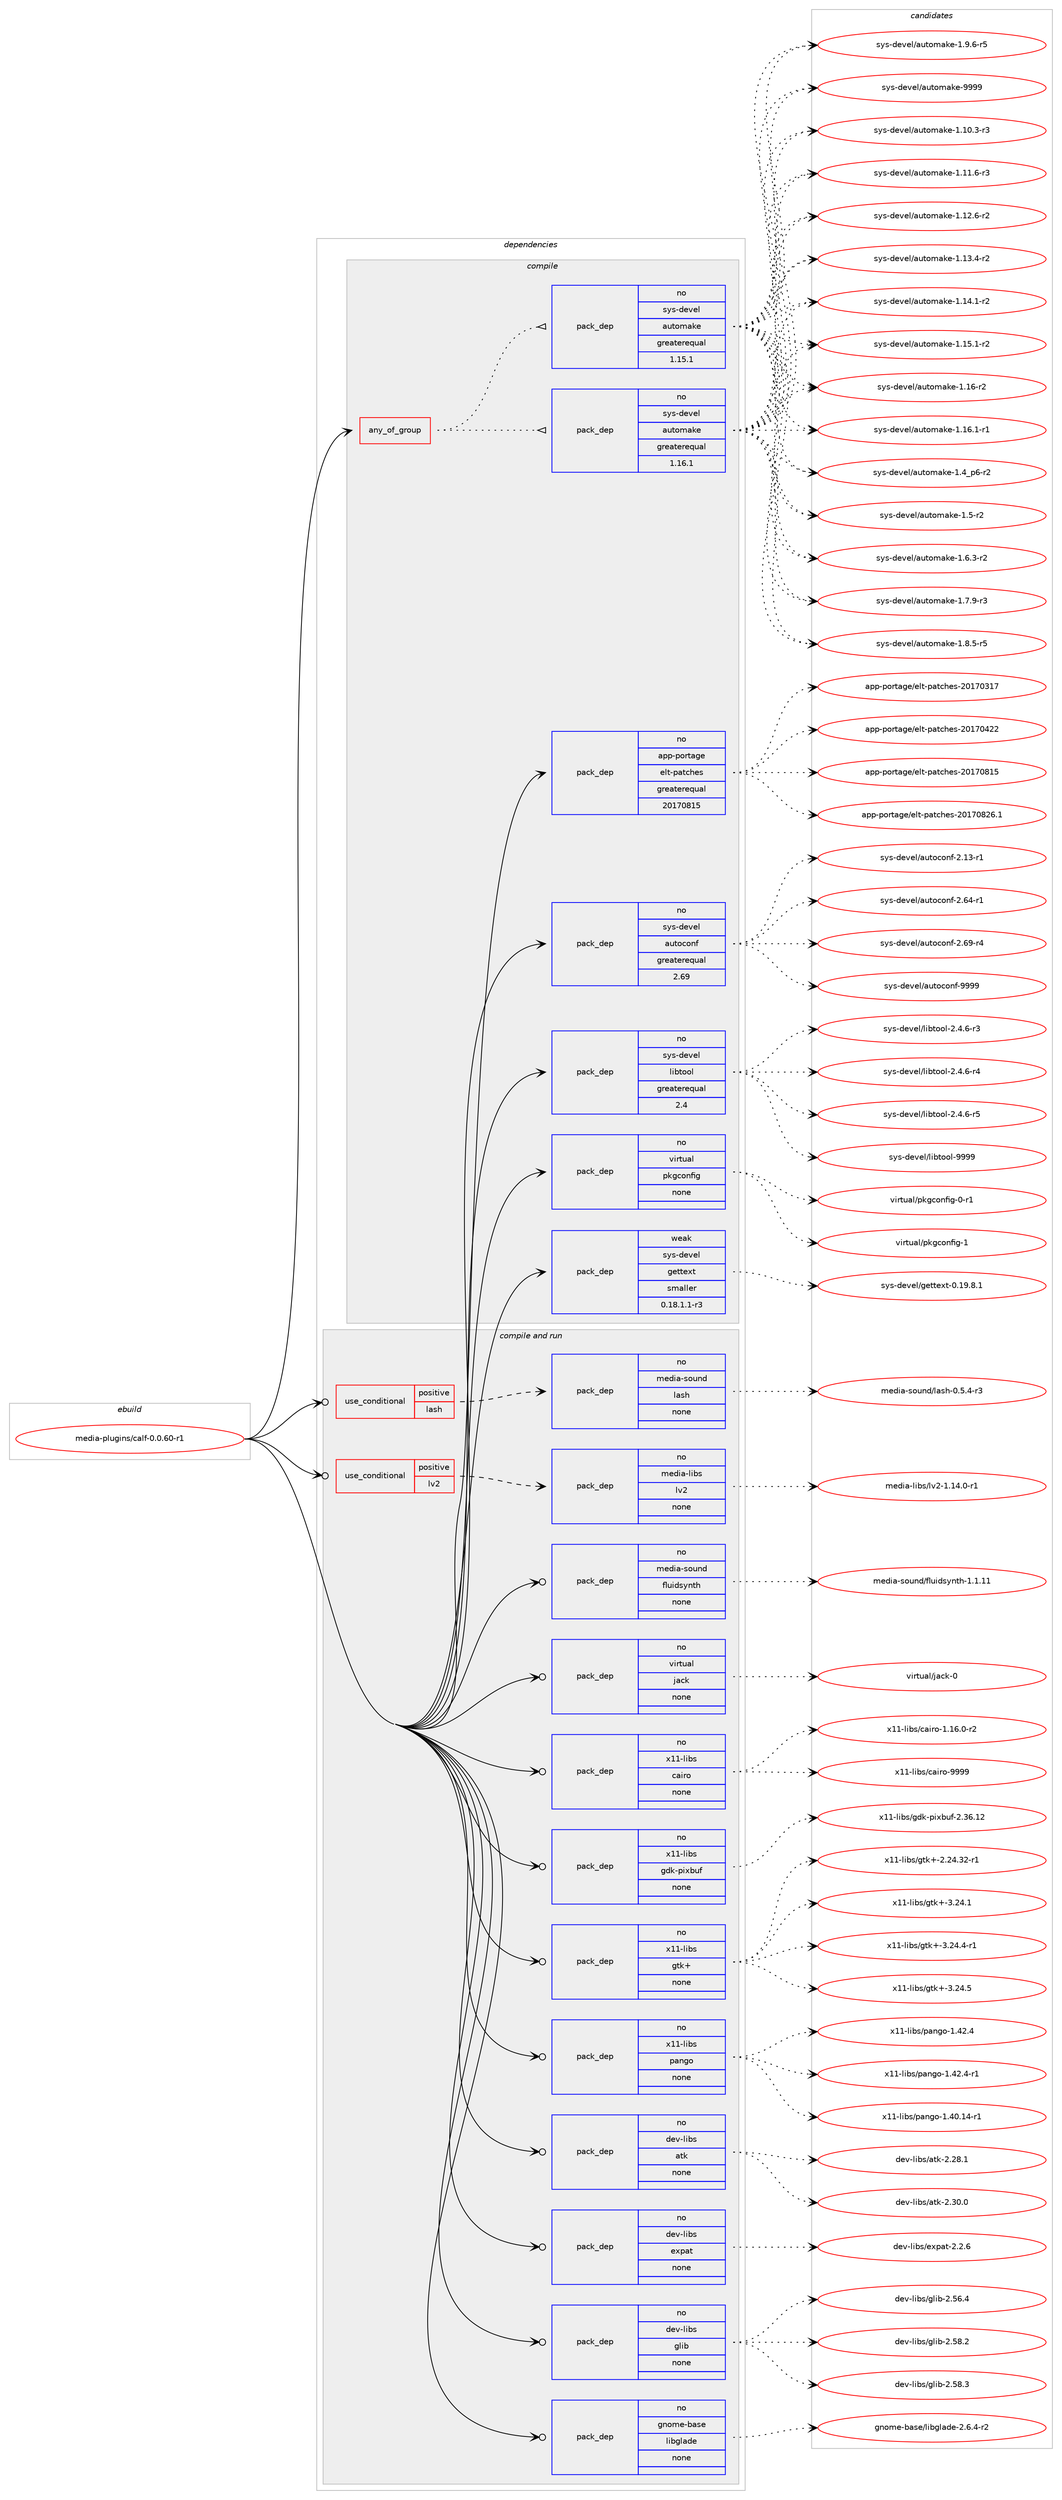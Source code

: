 digraph prolog {

# *************
# Graph options
# *************

newrank=true;
concentrate=true;
compound=true;
graph [rankdir=LR,fontname=Helvetica,fontsize=10,ranksep=1.5];#, ranksep=2.5, nodesep=0.2];
edge  [arrowhead=vee];
node  [fontname=Helvetica,fontsize=10];

# **********
# The ebuild
# **********

subgraph cluster_leftcol {
color=gray;
rank=same;
label=<<i>ebuild</i>>;
id [label="media-plugins/calf-0.0.60-r1", color=red, width=4, href="../media-plugins/calf-0.0.60-r1.svg"];
}

# ****************
# The dependencies
# ****************

subgraph cluster_midcol {
color=gray;
label=<<i>dependencies</i>>;
subgraph cluster_compile {
fillcolor="#eeeeee";
style=filled;
label=<<i>compile</i>>;
subgraph any25358 {
dependency1619548 [label=<<TABLE BORDER="0" CELLBORDER="1" CELLSPACING="0" CELLPADDING="4"><TR><TD CELLPADDING="10">any_of_group</TD></TR></TABLE>>, shape=none, color=red];subgraph pack1157137 {
dependency1619549 [label=<<TABLE BORDER="0" CELLBORDER="1" CELLSPACING="0" CELLPADDING="4" WIDTH="220"><TR><TD ROWSPAN="6" CELLPADDING="30">pack_dep</TD></TR><TR><TD WIDTH="110">no</TD></TR><TR><TD>sys-devel</TD></TR><TR><TD>automake</TD></TR><TR><TD>greaterequal</TD></TR><TR><TD>1.16.1</TD></TR></TABLE>>, shape=none, color=blue];
}
dependency1619548:e -> dependency1619549:w [weight=20,style="dotted",arrowhead="oinv"];
subgraph pack1157138 {
dependency1619550 [label=<<TABLE BORDER="0" CELLBORDER="1" CELLSPACING="0" CELLPADDING="4" WIDTH="220"><TR><TD ROWSPAN="6" CELLPADDING="30">pack_dep</TD></TR><TR><TD WIDTH="110">no</TD></TR><TR><TD>sys-devel</TD></TR><TR><TD>automake</TD></TR><TR><TD>greaterequal</TD></TR><TR><TD>1.15.1</TD></TR></TABLE>>, shape=none, color=blue];
}
dependency1619548:e -> dependency1619550:w [weight=20,style="dotted",arrowhead="oinv"];
}
id:e -> dependency1619548:w [weight=20,style="solid",arrowhead="vee"];
subgraph pack1157139 {
dependency1619551 [label=<<TABLE BORDER="0" CELLBORDER="1" CELLSPACING="0" CELLPADDING="4" WIDTH="220"><TR><TD ROWSPAN="6" CELLPADDING="30">pack_dep</TD></TR><TR><TD WIDTH="110">no</TD></TR><TR><TD>app-portage</TD></TR><TR><TD>elt-patches</TD></TR><TR><TD>greaterequal</TD></TR><TR><TD>20170815</TD></TR></TABLE>>, shape=none, color=blue];
}
id:e -> dependency1619551:w [weight=20,style="solid",arrowhead="vee"];
subgraph pack1157140 {
dependency1619552 [label=<<TABLE BORDER="0" CELLBORDER="1" CELLSPACING="0" CELLPADDING="4" WIDTH="220"><TR><TD ROWSPAN="6" CELLPADDING="30">pack_dep</TD></TR><TR><TD WIDTH="110">no</TD></TR><TR><TD>sys-devel</TD></TR><TR><TD>autoconf</TD></TR><TR><TD>greaterequal</TD></TR><TR><TD>2.69</TD></TR></TABLE>>, shape=none, color=blue];
}
id:e -> dependency1619552:w [weight=20,style="solid",arrowhead="vee"];
subgraph pack1157141 {
dependency1619553 [label=<<TABLE BORDER="0" CELLBORDER="1" CELLSPACING="0" CELLPADDING="4" WIDTH="220"><TR><TD ROWSPAN="6" CELLPADDING="30">pack_dep</TD></TR><TR><TD WIDTH="110">no</TD></TR><TR><TD>sys-devel</TD></TR><TR><TD>libtool</TD></TR><TR><TD>greaterequal</TD></TR><TR><TD>2.4</TD></TR></TABLE>>, shape=none, color=blue];
}
id:e -> dependency1619553:w [weight=20,style="solid",arrowhead="vee"];
subgraph pack1157142 {
dependency1619554 [label=<<TABLE BORDER="0" CELLBORDER="1" CELLSPACING="0" CELLPADDING="4" WIDTH="220"><TR><TD ROWSPAN="6" CELLPADDING="30">pack_dep</TD></TR><TR><TD WIDTH="110">no</TD></TR><TR><TD>virtual</TD></TR><TR><TD>pkgconfig</TD></TR><TR><TD>none</TD></TR><TR><TD></TD></TR></TABLE>>, shape=none, color=blue];
}
id:e -> dependency1619554:w [weight=20,style="solid",arrowhead="vee"];
subgraph pack1157143 {
dependency1619555 [label=<<TABLE BORDER="0" CELLBORDER="1" CELLSPACING="0" CELLPADDING="4" WIDTH="220"><TR><TD ROWSPAN="6" CELLPADDING="30">pack_dep</TD></TR><TR><TD WIDTH="110">weak</TD></TR><TR><TD>sys-devel</TD></TR><TR><TD>gettext</TD></TR><TR><TD>smaller</TD></TR><TR><TD>0.18.1.1-r3</TD></TR></TABLE>>, shape=none, color=blue];
}
id:e -> dependency1619555:w [weight=20,style="solid",arrowhead="vee"];
}
subgraph cluster_compileandrun {
fillcolor="#eeeeee";
style=filled;
label=<<i>compile and run</i>>;
subgraph cond436292 {
dependency1619556 [label=<<TABLE BORDER="0" CELLBORDER="1" CELLSPACING="0" CELLPADDING="4"><TR><TD ROWSPAN="3" CELLPADDING="10">use_conditional</TD></TR><TR><TD>positive</TD></TR><TR><TD>lash</TD></TR></TABLE>>, shape=none, color=red];
subgraph pack1157144 {
dependency1619557 [label=<<TABLE BORDER="0" CELLBORDER="1" CELLSPACING="0" CELLPADDING="4" WIDTH="220"><TR><TD ROWSPAN="6" CELLPADDING="30">pack_dep</TD></TR><TR><TD WIDTH="110">no</TD></TR><TR><TD>media-sound</TD></TR><TR><TD>lash</TD></TR><TR><TD>none</TD></TR><TR><TD></TD></TR></TABLE>>, shape=none, color=blue];
}
dependency1619556:e -> dependency1619557:w [weight=20,style="dashed",arrowhead="vee"];
}
id:e -> dependency1619556:w [weight=20,style="solid",arrowhead="odotvee"];
subgraph cond436293 {
dependency1619558 [label=<<TABLE BORDER="0" CELLBORDER="1" CELLSPACING="0" CELLPADDING="4"><TR><TD ROWSPAN="3" CELLPADDING="10">use_conditional</TD></TR><TR><TD>positive</TD></TR><TR><TD>lv2</TD></TR></TABLE>>, shape=none, color=red];
subgraph pack1157145 {
dependency1619559 [label=<<TABLE BORDER="0" CELLBORDER="1" CELLSPACING="0" CELLPADDING="4" WIDTH="220"><TR><TD ROWSPAN="6" CELLPADDING="30">pack_dep</TD></TR><TR><TD WIDTH="110">no</TD></TR><TR><TD>media-libs</TD></TR><TR><TD>lv2</TD></TR><TR><TD>none</TD></TR><TR><TD></TD></TR></TABLE>>, shape=none, color=blue];
}
dependency1619558:e -> dependency1619559:w [weight=20,style="dashed",arrowhead="vee"];
}
id:e -> dependency1619558:w [weight=20,style="solid",arrowhead="odotvee"];
subgraph pack1157146 {
dependency1619560 [label=<<TABLE BORDER="0" CELLBORDER="1" CELLSPACING="0" CELLPADDING="4" WIDTH="220"><TR><TD ROWSPAN="6" CELLPADDING="30">pack_dep</TD></TR><TR><TD WIDTH="110">no</TD></TR><TR><TD>dev-libs</TD></TR><TR><TD>atk</TD></TR><TR><TD>none</TD></TR><TR><TD></TD></TR></TABLE>>, shape=none, color=blue];
}
id:e -> dependency1619560:w [weight=20,style="solid",arrowhead="odotvee"];
subgraph pack1157147 {
dependency1619561 [label=<<TABLE BORDER="0" CELLBORDER="1" CELLSPACING="0" CELLPADDING="4" WIDTH="220"><TR><TD ROWSPAN="6" CELLPADDING="30">pack_dep</TD></TR><TR><TD WIDTH="110">no</TD></TR><TR><TD>dev-libs</TD></TR><TR><TD>expat</TD></TR><TR><TD>none</TD></TR><TR><TD></TD></TR></TABLE>>, shape=none, color=blue];
}
id:e -> dependency1619561:w [weight=20,style="solid",arrowhead="odotvee"];
subgraph pack1157148 {
dependency1619562 [label=<<TABLE BORDER="0" CELLBORDER="1" CELLSPACING="0" CELLPADDING="4" WIDTH="220"><TR><TD ROWSPAN="6" CELLPADDING="30">pack_dep</TD></TR><TR><TD WIDTH="110">no</TD></TR><TR><TD>dev-libs</TD></TR><TR><TD>glib</TD></TR><TR><TD>none</TD></TR><TR><TD></TD></TR></TABLE>>, shape=none, color=blue];
}
id:e -> dependency1619562:w [weight=20,style="solid",arrowhead="odotvee"];
subgraph pack1157149 {
dependency1619563 [label=<<TABLE BORDER="0" CELLBORDER="1" CELLSPACING="0" CELLPADDING="4" WIDTH="220"><TR><TD ROWSPAN="6" CELLPADDING="30">pack_dep</TD></TR><TR><TD WIDTH="110">no</TD></TR><TR><TD>gnome-base</TD></TR><TR><TD>libglade</TD></TR><TR><TD>none</TD></TR><TR><TD></TD></TR></TABLE>>, shape=none, color=blue];
}
id:e -> dependency1619563:w [weight=20,style="solid",arrowhead="odotvee"];
subgraph pack1157150 {
dependency1619564 [label=<<TABLE BORDER="0" CELLBORDER="1" CELLSPACING="0" CELLPADDING="4" WIDTH="220"><TR><TD ROWSPAN="6" CELLPADDING="30">pack_dep</TD></TR><TR><TD WIDTH="110">no</TD></TR><TR><TD>media-sound</TD></TR><TR><TD>fluidsynth</TD></TR><TR><TD>none</TD></TR><TR><TD></TD></TR></TABLE>>, shape=none, color=blue];
}
id:e -> dependency1619564:w [weight=20,style="solid",arrowhead="odotvee"];
subgraph pack1157151 {
dependency1619565 [label=<<TABLE BORDER="0" CELLBORDER="1" CELLSPACING="0" CELLPADDING="4" WIDTH="220"><TR><TD ROWSPAN="6" CELLPADDING="30">pack_dep</TD></TR><TR><TD WIDTH="110">no</TD></TR><TR><TD>virtual</TD></TR><TR><TD>jack</TD></TR><TR><TD>none</TD></TR><TR><TD></TD></TR></TABLE>>, shape=none, color=blue];
}
id:e -> dependency1619565:w [weight=20,style="solid",arrowhead="odotvee"];
subgraph pack1157152 {
dependency1619566 [label=<<TABLE BORDER="0" CELLBORDER="1" CELLSPACING="0" CELLPADDING="4" WIDTH="220"><TR><TD ROWSPAN="6" CELLPADDING="30">pack_dep</TD></TR><TR><TD WIDTH="110">no</TD></TR><TR><TD>x11-libs</TD></TR><TR><TD>cairo</TD></TR><TR><TD>none</TD></TR><TR><TD></TD></TR></TABLE>>, shape=none, color=blue];
}
id:e -> dependency1619566:w [weight=20,style="solid",arrowhead="odotvee"];
subgraph pack1157153 {
dependency1619567 [label=<<TABLE BORDER="0" CELLBORDER="1" CELLSPACING="0" CELLPADDING="4" WIDTH="220"><TR><TD ROWSPAN="6" CELLPADDING="30">pack_dep</TD></TR><TR><TD WIDTH="110">no</TD></TR><TR><TD>x11-libs</TD></TR><TR><TD>gdk-pixbuf</TD></TR><TR><TD>none</TD></TR><TR><TD></TD></TR></TABLE>>, shape=none, color=blue];
}
id:e -> dependency1619567:w [weight=20,style="solid",arrowhead="odotvee"];
subgraph pack1157154 {
dependency1619568 [label=<<TABLE BORDER="0" CELLBORDER="1" CELLSPACING="0" CELLPADDING="4" WIDTH="220"><TR><TD ROWSPAN="6" CELLPADDING="30">pack_dep</TD></TR><TR><TD WIDTH="110">no</TD></TR><TR><TD>x11-libs</TD></TR><TR><TD>gtk+</TD></TR><TR><TD>none</TD></TR><TR><TD></TD></TR></TABLE>>, shape=none, color=blue];
}
id:e -> dependency1619568:w [weight=20,style="solid",arrowhead="odotvee"];
subgraph pack1157155 {
dependency1619569 [label=<<TABLE BORDER="0" CELLBORDER="1" CELLSPACING="0" CELLPADDING="4" WIDTH="220"><TR><TD ROWSPAN="6" CELLPADDING="30">pack_dep</TD></TR><TR><TD WIDTH="110">no</TD></TR><TR><TD>x11-libs</TD></TR><TR><TD>pango</TD></TR><TR><TD>none</TD></TR><TR><TD></TD></TR></TABLE>>, shape=none, color=blue];
}
id:e -> dependency1619569:w [weight=20,style="solid",arrowhead="odotvee"];
}
subgraph cluster_run {
fillcolor="#eeeeee";
style=filled;
label=<<i>run</i>>;
}
}

# **************
# The candidates
# **************

subgraph cluster_choices {
rank=same;
color=gray;
label=<<i>candidates</i>>;

subgraph choice1157137 {
color=black;
nodesep=1;
choice11512111545100101118101108479711711611110997107101454946494846514511451 [label="sys-devel/automake-1.10.3-r3", color=red, width=4,href="../sys-devel/automake-1.10.3-r3.svg"];
choice11512111545100101118101108479711711611110997107101454946494946544511451 [label="sys-devel/automake-1.11.6-r3", color=red, width=4,href="../sys-devel/automake-1.11.6-r3.svg"];
choice11512111545100101118101108479711711611110997107101454946495046544511450 [label="sys-devel/automake-1.12.6-r2", color=red, width=4,href="../sys-devel/automake-1.12.6-r2.svg"];
choice11512111545100101118101108479711711611110997107101454946495146524511450 [label="sys-devel/automake-1.13.4-r2", color=red, width=4,href="../sys-devel/automake-1.13.4-r2.svg"];
choice11512111545100101118101108479711711611110997107101454946495246494511450 [label="sys-devel/automake-1.14.1-r2", color=red, width=4,href="../sys-devel/automake-1.14.1-r2.svg"];
choice11512111545100101118101108479711711611110997107101454946495346494511450 [label="sys-devel/automake-1.15.1-r2", color=red, width=4,href="../sys-devel/automake-1.15.1-r2.svg"];
choice1151211154510010111810110847971171161111099710710145494649544511450 [label="sys-devel/automake-1.16-r2", color=red, width=4,href="../sys-devel/automake-1.16-r2.svg"];
choice11512111545100101118101108479711711611110997107101454946495446494511449 [label="sys-devel/automake-1.16.1-r1", color=red, width=4,href="../sys-devel/automake-1.16.1-r1.svg"];
choice115121115451001011181011084797117116111109971071014549465295112544511450 [label="sys-devel/automake-1.4_p6-r2", color=red, width=4,href="../sys-devel/automake-1.4_p6-r2.svg"];
choice11512111545100101118101108479711711611110997107101454946534511450 [label="sys-devel/automake-1.5-r2", color=red, width=4,href="../sys-devel/automake-1.5-r2.svg"];
choice115121115451001011181011084797117116111109971071014549465446514511450 [label="sys-devel/automake-1.6.3-r2", color=red, width=4,href="../sys-devel/automake-1.6.3-r2.svg"];
choice115121115451001011181011084797117116111109971071014549465546574511451 [label="sys-devel/automake-1.7.9-r3", color=red, width=4,href="../sys-devel/automake-1.7.9-r3.svg"];
choice115121115451001011181011084797117116111109971071014549465646534511453 [label="sys-devel/automake-1.8.5-r5", color=red, width=4,href="../sys-devel/automake-1.8.5-r5.svg"];
choice115121115451001011181011084797117116111109971071014549465746544511453 [label="sys-devel/automake-1.9.6-r5", color=red, width=4,href="../sys-devel/automake-1.9.6-r5.svg"];
choice115121115451001011181011084797117116111109971071014557575757 [label="sys-devel/automake-9999", color=red, width=4,href="../sys-devel/automake-9999.svg"];
dependency1619549:e -> choice11512111545100101118101108479711711611110997107101454946494846514511451:w [style=dotted,weight="100"];
dependency1619549:e -> choice11512111545100101118101108479711711611110997107101454946494946544511451:w [style=dotted,weight="100"];
dependency1619549:e -> choice11512111545100101118101108479711711611110997107101454946495046544511450:w [style=dotted,weight="100"];
dependency1619549:e -> choice11512111545100101118101108479711711611110997107101454946495146524511450:w [style=dotted,weight="100"];
dependency1619549:e -> choice11512111545100101118101108479711711611110997107101454946495246494511450:w [style=dotted,weight="100"];
dependency1619549:e -> choice11512111545100101118101108479711711611110997107101454946495346494511450:w [style=dotted,weight="100"];
dependency1619549:e -> choice1151211154510010111810110847971171161111099710710145494649544511450:w [style=dotted,weight="100"];
dependency1619549:e -> choice11512111545100101118101108479711711611110997107101454946495446494511449:w [style=dotted,weight="100"];
dependency1619549:e -> choice115121115451001011181011084797117116111109971071014549465295112544511450:w [style=dotted,weight="100"];
dependency1619549:e -> choice11512111545100101118101108479711711611110997107101454946534511450:w [style=dotted,weight="100"];
dependency1619549:e -> choice115121115451001011181011084797117116111109971071014549465446514511450:w [style=dotted,weight="100"];
dependency1619549:e -> choice115121115451001011181011084797117116111109971071014549465546574511451:w [style=dotted,weight="100"];
dependency1619549:e -> choice115121115451001011181011084797117116111109971071014549465646534511453:w [style=dotted,weight="100"];
dependency1619549:e -> choice115121115451001011181011084797117116111109971071014549465746544511453:w [style=dotted,weight="100"];
dependency1619549:e -> choice115121115451001011181011084797117116111109971071014557575757:w [style=dotted,weight="100"];
}
subgraph choice1157138 {
color=black;
nodesep=1;
choice11512111545100101118101108479711711611110997107101454946494846514511451 [label="sys-devel/automake-1.10.3-r3", color=red, width=4,href="../sys-devel/automake-1.10.3-r3.svg"];
choice11512111545100101118101108479711711611110997107101454946494946544511451 [label="sys-devel/automake-1.11.6-r3", color=red, width=4,href="../sys-devel/automake-1.11.6-r3.svg"];
choice11512111545100101118101108479711711611110997107101454946495046544511450 [label="sys-devel/automake-1.12.6-r2", color=red, width=4,href="../sys-devel/automake-1.12.6-r2.svg"];
choice11512111545100101118101108479711711611110997107101454946495146524511450 [label="sys-devel/automake-1.13.4-r2", color=red, width=4,href="../sys-devel/automake-1.13.4-r2.svg"];
choice11512111545100101118101108479711711611110997107101454946495246494511450 [label="sys-devel/automake-1.14.1-r2", color=red, width=4,href="../sys-devel/automake-1.14.1-r2.svg"];
choice11512111545100101118101108479711711611110997107101454946495346494511450 [label="sys-devel/automake-1.15.1-r2", color=red, width=4,href="../sys-devel/automake-1.15.1-r2.svg"];
choice1151211154510010111810110847971171161111099710710145494649544511450 [label="sys-devel/automake-1.16-r2", color=red, width=4,href="../sys-devel/automake-1.16-r2.svg"];
choice11512111545100101118101108479711711611110997107101454946495446494511449 [label="sys-devel/automake-1.16.1-r1", color=red, width=4,href="../sys-devel/automake-1.16.1-r1.svg"];
choice115121115451001011181011084797117116111109971071014549465295112544511450 [label="sys-devel/automake-1.4_p6-r2", color=red, width=4,href="../sys-devel/automake-1.4_p6-r2.svg"];
choice11512111545100101118101108479711711611110997107101454946534511450 [label="sys-devel/automake-1.5-r2", color=red, width=4,href="../sys-devel/automake-1.5-r2.svg"];
choice115121115451001011181011084797117116111109971071014549465446514511450 [label="sys-devel/automake-1.6.3-r2", color=red, width=4,href="../sys-devel/automake-1.6.3-r2.svg"];
choice115121115451001011181011084797117116111109971071014549465546574511451 [label="sys-devel/automake-1.7.9-r3", color=red, width=4,href="../sys-devel/automake-1.7.9-r3.svg"];
choice115121115451001011181011084797117116111109971071014549465646534511453 [label="sys-devel/automake-1.8.5-r5", color=red, width=4,href="../sys-devel/automake-1.8.5-r5.svg"];
choice115121115451001011181011084797117116111109971071014549465746544511453 [label="sys-devel/automake-1.9.6-r5", color=red, width=4,href="../sys-devel/automake-1.9.6-r5.svg"];
choice115121115451001011181011084797117116111109971071014557575757 [label="sys-devel/automake-9999", color=red, width=4,href="../sys-devel/automake-9999.svg"];
dependency1619550:e -> choice11512111545100101118101108479711711611110997107101454946494846514511451:w [style=dotted,weight="100"];
dependency1619550:e -> choice11512111545100101118101108479711711611110997107101454946494946544511451:w [style=dotted,weight="100"];
dependency1619550:e -> choice11512111545100101118101108479711711611110997107101454946495046544511450:w [style=dotted,weight="100"];
dependency1619550:e -> choice11512111545100101118101108479711711611110997107101454946495146524511450:w [style=dotted,weight="100"];
dependency1619550:e -> choice11512111545100101118101108479711711611110997107101454946495246494511450:w [style=dotted,weight="100"];
dependency1619550:e -> choice11512111545100101118101108479711711611110997107101454946495346494511450:w [style=dotted,weight="100"];
dependency1619550:e -> choice1151211154510010111810110847971171161111099710710145494649544511450:w [style=dotted,weight="100"];
dependency1619550:e -> choice11512111545100101118101108479711711611110997107101454946495446494511449:w [style=dotted,weight="100"];
dependency1619550:e -> choice115121115451001011181011084797117116111109971071014549465295112544511450:w [style=dotted,weight="100"];
dependency1619550:e -> choice11512111545100101118101108479711711611110997107101454946534511450:w [style=dotted,weight="100"];
dependency1619550:e -> choice115121115451001011181011084797117116111109971071014549465446514511450:w [style=dotted,weight="100"];
dependency1619550:e -> choice115121115451001011181011084797117116111109971071014549465546574511451:w [style=dotted,weight="100"];
dependency1619550:e -> choice115121115451001011181011084797117116111109971071014549465646534511453:w [style=dotted,weight="100"];
dependency1619550:e -> choice115121115451001011181011084797117116111109971071014549465746544511453:w [style=dotted,weight="100"];
dependency1619550:e -> choice115121115451001011181011084797117116111109971071014557575757:w [style=dotted,weight="100"];
}
subgraph choice1157139 {
color=black;
nodesep=1;
choice97112112451121111141169710310147101108116451129711699104101115455048495548514955 [label="app-portage/elt-patches-20170317", color=red, width=4,href="../app-portage/elt-patches-20170317.svg"];
choice97112112451121111141169710310147101108116451129711699104101115455048495548525050 [label="app-portage/elt-patches-20170422", color=red, width=4,href="../app-portage/elt-patches-20170422.svg"];
choice97112112451121111141169710310147101108116451129711699104101115455048495548564953 [label="app-portage/elt-patches-20170815", color=red, width=4,href="../app-portage/elt-patches-20170815.svg"];
choice971121124511211111411697103101471011081164511297116991041011154550484955485650544649 [label="app-portage/elt-patches-20170826.1", color=red, width=4,href="../app-portage/elt-patches-20170826.1.svg"];
dependency1619551:e -> choice97112112451121111141169710310147101108116451129711699104101115455048495548514955:w [style=dotted,weight="100"];
dependency1619551:e -> choice97112112451121111141169710310147101108116451129711699104101115455048495548525050:w [style=dotted,weight="100"];
dependency1619551:e -> choice97112112451121111141169710310147101108116451129711699104101115455048495548564953:w [style=dotted,weight="100"];
dependency1619551:e -> choice971121124511211111411697103101471011081164511297116991041011154550484955485650544649:w [style=dotted,weight="100"];
}
subgraph choice1157140 {
color=black;
nodesep=1;
choice1151211154510010111810110847971171161119911111010245504649514511449 [label="sys-devel/autoconf-2.13-r1", color=red, width=4,href="../sys-devel/autoconf-2.13-r1.svg"];
choice1151211154510010111810110847971171161119911111010245504654524511449 [label="sys-devel/autoconf-2.64-r1", color=red, width=4,href="../sys-devel/autoconf-2.64-r1.svg"];
choice1151211154510010111810110847971171161119911111010245504654574511452 [label="sys-devel/autoconf-2.69-r4", color=red, width=4,href="../sys-devel/autoconf-2.69-r4.svg"];
choice115121115451001011181011084797117116111991111101024557575757 [label="sys-devel/autoconf-9999", color=red, width=4,href="../sys-devel/autoconf-9999.svg"];
dependency1619552:e -> choice1151211154510010111810110847971171161119911111010245504649514511449:w [style=dotted,weight="100"];
dependency1619552:e -> choice1151211154510010111810110847971171161119911111010245504654524511449:w [style=dotted,weight="100"];
dependency1619552:e -> choice1151211154510010111810110847971171161119911111010245504654574511452:w [style=dotted,weight="100"];
dependency1619552:e -> choice115121115451001011181011084797117116111991111101024557575757:w [style=dotted,weight="100"];
}
subgraph choice1157141 {
color=black;
nodesep=1;
choice1151211154510010111810110847108105981161111111084550465246544511451 [label="sys-devel/libtool-2.4.6-r3", color=red, width=4,href="../sys-devel/libtool-2.4.6-r3.svg"];
choice1151211154510010111810110847108105981161111111084550465246544511452 [label="sys-devel/libtool-2.4.6-r4", color=red, width=4,href="../sys-devel/libtool-2.4.6-r4.svg"];
choice1151211154510010111810110847108105981161111111084550465246544511453 [label="sys-devel/libtool-2.4.6-r5", color=red, width=4,href="../sys-devel/libtool-2.4.6-r5.svg"];
choice1151211154510010111810110847108105981161111111084557575757 [label="sys-devel/libtool-9999", color=red, width=4,href="../sys-devel/libtool-9999.svg"];
dependency1619553:e -> choice1151211154510010111810110847108105981161111111084550465246544511451:w [style=dotted,weight="100"];
dependency1619553:e -> choice1151211154510010111810110847108105981161111111084550465246544511452:w [style=dotted,weight="100"];
dependency1619553:e -> choice1151211154510010111810110847108105981161111111084550465246544511453:w [style=dotted,weight="100"];
dependency1619553:e -> choice1151211154510010111810110847108105981161111111084557575757:w [style=dotted,weight="100"];
}
subgraph choice1157142 {
color=black;
nodesep=1;
choice11810511411611797108471121071039911111010210510345484511449 [label="virtual/pkgconfig-0-r1", color=red, width=4,href="../virtual/pkgconfig-0-r1.svg"];
choice1181051141161179710847112107103991111101021051034549 [label="virtual/pkgconfig-1", color=red, width=4,href="../virtual/pkgconfig-1.svg"];
dependency1619554:e -> choice11810511411611797108471121071039911111010210510345484511449:w [style=dotted,weight="100"];
dependency1619554:e -> choice1181051141161179710847112107103991111101021051034549:w [style=dotted,weight="100"];
}
subgraph choice1157143 {
color=black;
nodesep=1;
choice1151211154510010111810110847103101116116101120116454846495746564649 [label="sys-devel/gettext-0.19.8.1", color=red, width=4,href="../sys-devel/gettext-0.19.8.1.svg"];
dependency1619555:e -> choice1151211154510010111810110847103101116116101120116454846495746564649:w [style=dotted,weight="100"];
}
subgraph choice1157144 {
color=black;
nodesep=1;
choice109101100105974511511111711010047108971151044548465346524511451 [label="media-sound/lash-0.5.4-r3", color=red, width=4,href="../media-sound/lash-0.5.4-r3.svg"];
dependency1619557:e -> choice109101100105974511511111711010047108971151044548465346524511451:w [style=dotted,weight="100"];
}
subgraph choice1157145 {
color=black;
nodesep=1;
choice1091011001059745108105981154710811850454946495246484511449 [label="media-libs/lv2-1.14.0-r1", color=red, width=4,href="../media-libs/lv2-1.14.0-r1.svg"];
dependency1619559:e -> choice1091011001059745108105981154710811850454946495246484511449:w [style=dotted,weight="100"];
}
subgraph choice1157146 {
color=black;
nodesep=1;
choice1001011184510810598115479711610745504650564649 [label="dev-libs/atk-2.28.1", color=red, width=4,href="../dev-libs/atk-2.28.1.svg"];
choice1001011184510810598115479711610745504651484648 [label="dev-libs/atk-2.30.0", color=red, width=4,href="../dev-libs/atk-2.30.0.svg"];
dependency1619560:e -> choice1001011184510810598115479711610745504650564649:w [style=dotted,weight="100"];
dependency1619560:e -> choice1001011184510810598115479711610745504651484648:w [style=dotted,weight="100"];
}
subgraph choice1157147 {
color=black;
nodesep=1;
choice10010111845108105981154710112011297116455046504654 [label="dev-libs/expat-2.2.6", color=red, width=4,href="../dev-libs/expat-2.2.6.svg"];
dependency1619561:e -> choice10010111845108105981154710112011297116455046504654:w [style=dotted,weight="100"];
}
subgraph choice1157148 {
color=black;
nodesep=1;
choice1001011184510810598115471031081059845504653544652 [label="dev-libs/glib-2.56.4", color=red, width=4,href="../dev-libs/glib-2.56.4.svg"];
choice1001011184510810598115471031081059845504653564650 [label="dev-libs/glib-2.58.2", color=red, width=4,href="../dev-libs/glib-2.58.2.svg"];
choice1001011184510810598115471031081059845504653564651 [label="dev-libs/glib-2.58.3", color=red, width=4,href="../dev-libs/glib-2.58.3.svg"];
dependency1619562:e -> choice1001011184510810598115471031081059845504653544652:w [style=dotted,weight="100"];
dependency1619562:e -> choice1001011184510810598115471031081059845504653564650:w [style=dotted,weight="100"];
dependency1619562:e -> choice1001011184510810598115471031081059845504653564651:w [style=dotted,weight="100"];
}
subgraph choice1157149 {
color=black;
nodesep=1;
choice1031101111091014598971151014710810598103108971001014550465446524511450 [label="gnome-base/libglade-2.6.4-r2", color=red, width=4,href="../gnome-base/libglade-2.6.4-r2.svg"];
dependency1619563:e -> choice1031101111091014598971151014710810598103108971001014550465446524511450:w [style=dotted,weight="100"];
}
subgraph choice1157150 {
color=black;
nodesep=1;
choice10910110010597451151111171101004710210811710510011512111011610445494649464949 [label="media-sound/fluidsynth-1.1.11", color=red, width=4,href="../media-sound/fluidsynth-1.1.11.svg"];
dependency1619564:e -> choice10910110010597451151111171101004710210811710510011512111011610445494649464949:w [style=dotted,weight="100"];
}
subgraph choice1157151 {
color=black;
nodesep=1;
choice118105114116117971084710697991074548 [label="virtual/jack-0", color=red, width=4,href="../virtual/jack-0.svg"];
dependency1619565:e -> choice118105114116117971084710697991074548:w [style=dotted,weight="100"];
}
subgraph choice1157152 {
color=black;
nodesep=1;
choice12049494510810598115479997105114111454946495446484511450 [label="x11-libs/cairo-1.16.0-r2", color=red, width=4,href="../x11-libs/cairo-1.16.0-r2.svg"];
choice120494945108105981154799971051141114557575757 [label="x11-libs/cairo-9999", color=red, width=4,href="../x11-libs/cairo-9999.svg"];
dependency1619566:e -> choice12049494510810598115479997105114111454946495446484511450:w [style=dotted,weight="100"];
dependency1619566:e -> choice120494945108105981154799971051141114557575757:w [style=dotted,weight="100"];
}
subgraph choice1157153 {
color=black;
nodesep=1;
choice120494945108105981154710310010745112105120981171024550465154464950 [label="x11-libs/gdk-pixbuf-2.36.12", color=red, width=4,href="../x11-libs/gdk-pixbuf-2.36.12.svg"];
dependency1619567:e -> choice120494945108105981154710310010745112105120981171024550465154464950:w [style=dotted,weight="100"];
}
subgraph choice1157154 {
color=black;
nodesep=1;
choice12049494510810598115471031161074345504650524651504511449 [label="x11-libs/gtk+-2.24.32-r1", color=red, width=4,href="../x11-libs/gtk+-2.24.32-r1.svg"];
choice12049494510810598115471031161074345514650524649 [label="x11-libs/gtk+-3.24.1", color=red, width=4,href="../x11-libs/gtk+-3.24.1.svg"];
choice120494945108105981154710311610743455146505246524511449 [label="x11-libs/gtk+-3.24.4-r1", color=red, width=4,href="../x11-libs/gtk+-3.24.4-r1.svg"];
choice12049494510810598115471031161074345514650524653 [label="x11-libs/gtk+-3.24.5", color=red, width=4,href="../x11-libs/gtk+-3.24.5.svg"];
dependency1619568:e -> choice12049494510810598115471031161074345504650524651504511449:w [style=dotted,weight="100"];
dependency1619568:e -> choice12049494510810598115471031161074345514650524649:w [style=dotted,weight="100"];
dependency1619568:e -> choice120494945108105981154710311610743455146505246524511449:w [style=dotted,weight="100"];
dependency1619568:e -> choice12049494510810598115471031161074345514650524653:w [style=dotted,weight="100"];
}
subgraph choice1157155 {
color=black;
nodesep=1;
choice12049494510810598115471129711010311145494652484649524511449 [label="x11-libs/pango-1.40.14-r1", color=red, width=4,href="../x11-libs/pango-1.40.14-r1.svg"];
choice12049494510810598115471129711010311145494652504652 [label="x11-libs/pango-1.42.4", color=red, width=4,href="../x11-libs/pango-1.42.4.svg"];
choice120494945108105981154711297110103111454946525046524511449 [label="x11-libs/pango-1.42.4-r1", color=red, width=4,href="../x11-libs/pango-1.42.4-r1.svg"];
dependency1619569:e -> choice12049494510810598115471129711010311145494652484649524511449:w [style=dotted,weight="100"];
dependency1619569:e -> choice12049494510810598115471129711010311145494652504652:w [style=dotted,weight="100"];
dependency1619569:e -> choice120494945108105981154711297110103111454946525046524511449:w [style=dotted,weight="100"];
}
}

}
